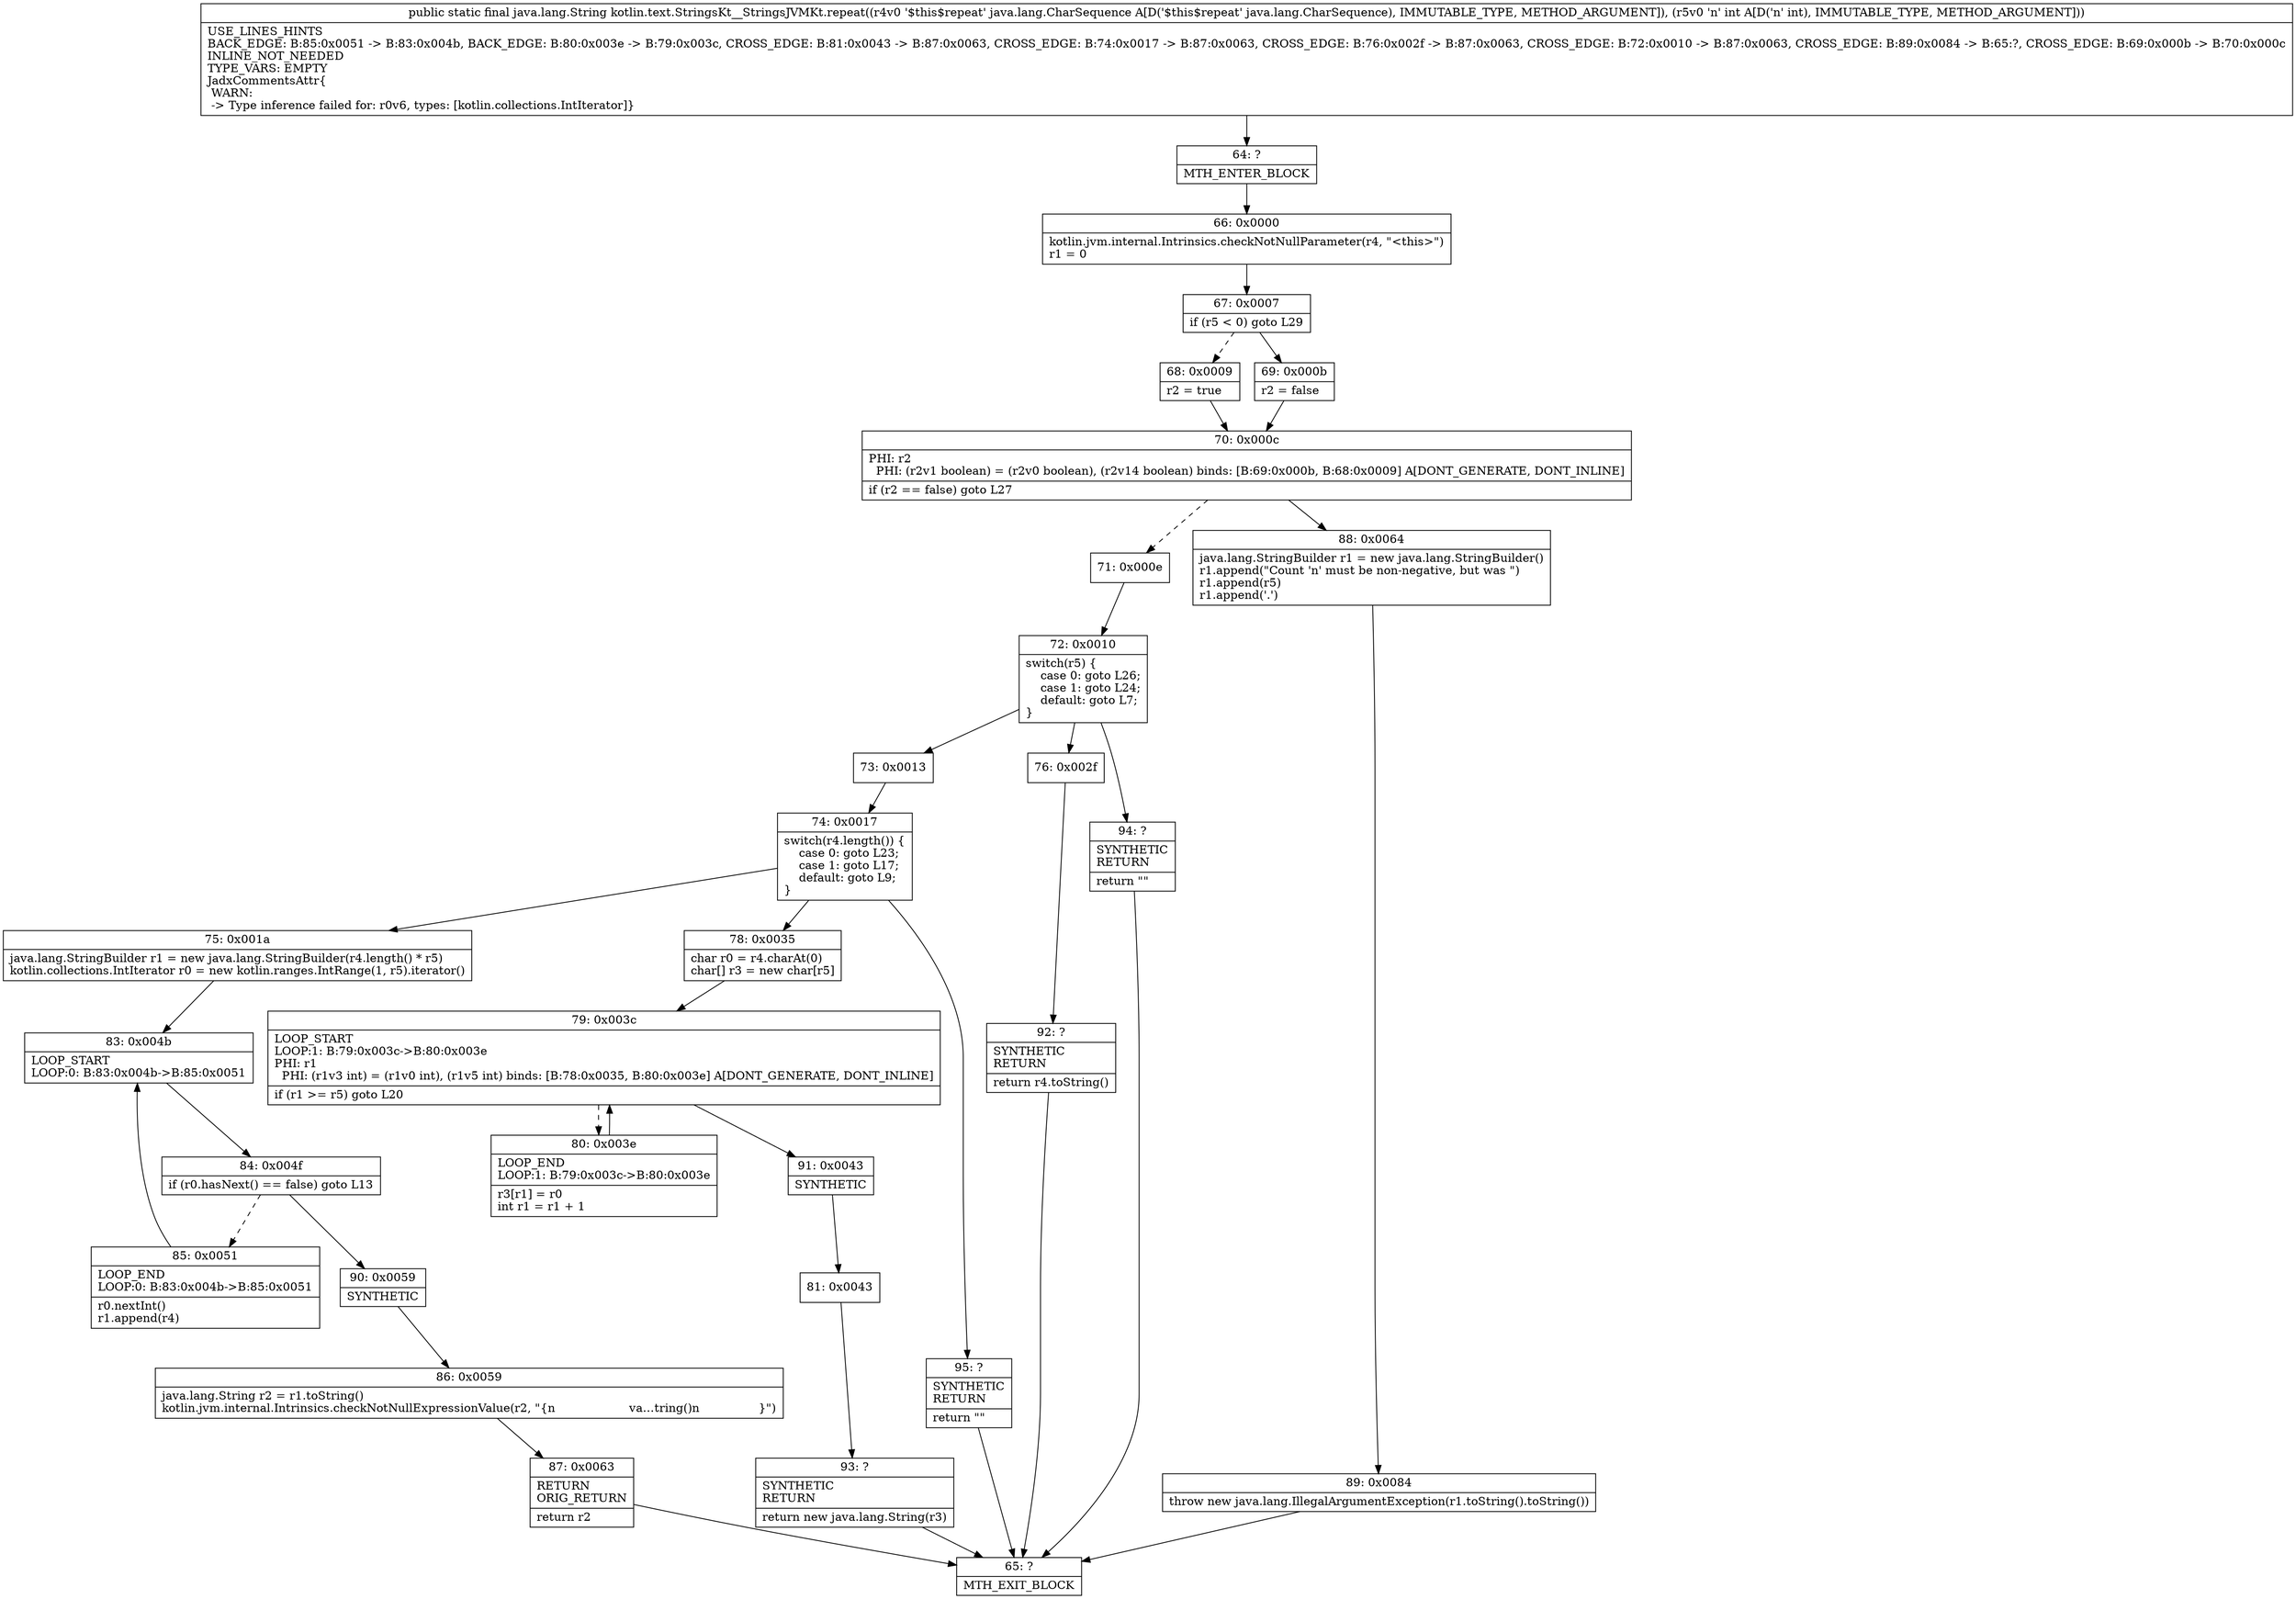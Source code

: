 digraph "CFG forkotlin.text.StringsKt__StringsJVMKt.repeat(Ljava\/lang\/CharSequence;I)Ljava\/lang\/String;" {
Node_64 [shape=record,label="{64\:\ ?|MTH_ENTER_BLOCK\l}"];
Node_66 [shape=record,label="{66\:\ 0x0000|kotlin.jvm.internal.Intrinsics.checkNotNullParameter(r4, \"\<this\>\")\lr1 = 0\l}"];
Node_67 [shape=record,label="{67\:\ 0x0007|if (r5 \< 0) goto L29\l}"];
Node_68 [shape=record,label="{68\:\ 0x0009|r2 = true\l}"];
Node_70 [shape=record,label="{70\:\ 0x000c|PHI: r2 \l  PHI: (r2v1 boolean) = (r2v0 boolean), (r2v14 boolean) binds: [B:69:0x000b, B:68:0x0009] A[DONT_GENERATE, DONT_INLINE]\l|if (r2 == false) goto L27\l}"];
Node_71 [shape=record,label="{71\:\ 0x000e}"];
Node_72 [shape=record,label="{72\:\ 0x0010|switch(r5) \{\l    case 0: goto L26;\l    case 1: goto L24;\l    default: goto L7;\l\}\l}"];
Node_73 [shape=record,label="{73\:\ 0x0013}"];
Node_74 [shape=record,label="{74\:\ 0x0017|switch(r4.length()) \{\l    case 0: goto L23;\l    case 1: goto L17;\l    default: goto L9;\l\}\l}"];
Node_75 [shape=record,label="{75\:\ 0x001a|java.lang.StringBuilder r1 = new java.lang.StringBuilder(r4.length() * r5)\lkotlin.collections.IntIterator r0 = new kotlin.ranges.IntRange(1, r5).iterator()\l}"];
Node_83 [shape=record,label="{83\:\ 0x004b|LOOP_START\lLOOP:0: B:83:0x004b\-\>B:85:0x0051\l}"];
Node_84 [shape=record,label="{84\:\ 0x004f|if (r0.hasNext() == false) goto L13\l}"];
Node_85 [shape=record,label="{85\:\ 0x0051|LOOP_END\lLOOP:0: B:83:0x004b\-\>B:85:0x0051\l|r0.nextInt()\lr1.append(r4)\l}"];
Node_90 [shape=record,label="{90\:\ 0x0059|SYNTHETIC\l}"];
Node_86 [shape=record,label="{86\:\ 0x0059|java.lang.String r2 = r1.toString()\lkotlin.jvm.internal.Intrinsics.checkNotNullExpressionValue(r2, \"\{n                    va…tring()n                \}\")\l}"];
Node_87 [shape=record,label="{87\:\ 0x0063|RETURN\lORIG_RETURN\l|return r2\l}"];
Node_65 [shape=record,label="{65\:\ ?|MTH_EXIT_BLOCK\l}"];
Node_78 [shape=record,label="{78\:\ 0x0035|char r0 = r4.charAt(0)\lchar[] r3 = new char[r5]\l}"];
Node_79 [shape=record,label="{79\:\ 0x003c|LOOP_START\lLOOP:1: B:79:0x003c\-\>B:80:0x003e\lPHI: r1 \l  PHI: (r1v3 int) = (r1v0 int), (r1v5 int) binds: [B:78:0x0035, B:80:0x003e] A[DONT_GENERATE, DONT_INLINE]\l|if (r1 \>= r5) goto L20\l}"];
Node_80 [shape=record,label="{80\:\ 0x003e|LOOP_END\lLOOP:1: B:79:0x003c\-\>B:80:0x003e\l|r3[r1] = r0\lint r1 = r1 + 1\l}"];
Node_91 [shape=record,label="{91\:\ 0x0043|SYNTHETIC\l}"];
Node_81 [shape=record,label="{81\:\ 0x0043}"];
Node_93 [shape=record,label="{93\:\ ?|SYNTHETIC\lRETURN\l|return new java.lang.String(r3)\l}"];
Node_95 [shape=record,label="{95\:\ ?|SYNTHETIC\lRETURN\l|return \"\"\l}"];
Node_76 [shape=record,label="{76\:\ 0x002f}"];
Node_92 [shape=record,label="{92\:\ ?|SYNTHETIC\lRETURN\l|return r4.toString()\l}"];
Node_94 [shape=record,label="{94\:\ ?|SYNTHETIC\lRETURN\l|return \"\"\l}"];
Node_88 [shape=record,label="{88\:\ 0x0064|java.lang.StringBuilder r1 = new java.lang.StringBuilder()\lr1.append(\"Count 'n' must be non\-negative, but was \")\lr1.append(r5)\lr1.append('.')\l}"];
Node_89 [shape=record,label="{89\:\ 0x0084|throw new java.lang.IllegalArgumentException(r1.toString().toString())\l}"];
Node_69 [shape=record,label="{69\:\ 0x000b|r2 = false\l}"];
MethodNode[shape=record,label="{public static final java.lang.String kotlin.text.StringsKt__StringsJVMKt.repeat((r4v0 '$this$repeat' java.lang.CharSequence A[D('$this$repeat' java.lang.CharSequence), IMMUTABLE_TYPE, METHOD_ARGUMENT]), (r5v0 'n' int A[D('n' int), IMMUTABLE_TYPE, METHOD_ARGUMENT]))  | USE_LINES_HINTS\lBACK_EDGE: B:85:0x0051 \-\> B:83:0x004b, BACK_EDGE: B:80:0x003e \-\> B:79:0x003c, CROSS_EDGE: B:81:0x0043 \-\> B:87:0x0063, CROSS_EDGE: B:74:0x0017 \-\> B:87:0x0063, CROSS_EDGE: B:76:0x002f \-\> B:87:0x0063, CROSS_EDGE: B:72:0x0010 \-\> B:87:0x0063, CROSS_EDGE: B:89:0x0084 \-\> B:65:?, CROSS_EDGE: B:69:0x000b \-\> B:70:0x000c\lINLINE_NOT_NEEDED\lTYPE_VARS: EMPTY\lJadxCommentsAttr\{\l WARN: \l \-\> Type inference failed for: r0v6, types: [kotlin.collections.IntIterator]\}\l}"];
MethodNode -> Node_64;Node_64 -> Node_66;
Node_66 -> Node_67;
Node_67 -> Node_68[style=dashed];
Node_67 -> Node_69;
Node_68 -> Node_70;
Node_70 -> Node_71[style=dashed];
Node_70 -> Node_88;
Node_71 -> Node_72;
Node_72 -> Node_73;
Node_72 -> Node_76;
Node_72 -> Node_94;
Node_73 -> Node_74;
Node_74 -> Node_75;
Node_74 -> Node_78;
Node_74 -> Node_95;
Node_75 -> Node_83;
Node_83 -> Node_84;
Node_84 -> Node_85[style=dashed];
Node_84 -> Node_90;
Node_85 -> Node_83;
Node_90 -> Node_86;
Node_86 -> Node_87;
Node_87 -> Node_65;
Node_78 -> Node_79;
Node_79 -> Node_80[style=dashed];
Node_79 -> Node_91;
Node_80 -> Node_79;
Node_91 -> Node_81;
Node_81 -> Node_93;
Node_93 -> Node_65;
Node_95 -> Node_65;
Node_76 -> Node_92;
Node_92 -> Node_65;
Node_94 -> Node_65;
Node_88 -> Node_89;
Node_89 -> Node_65;
Node_69 -> Node_70;
}

